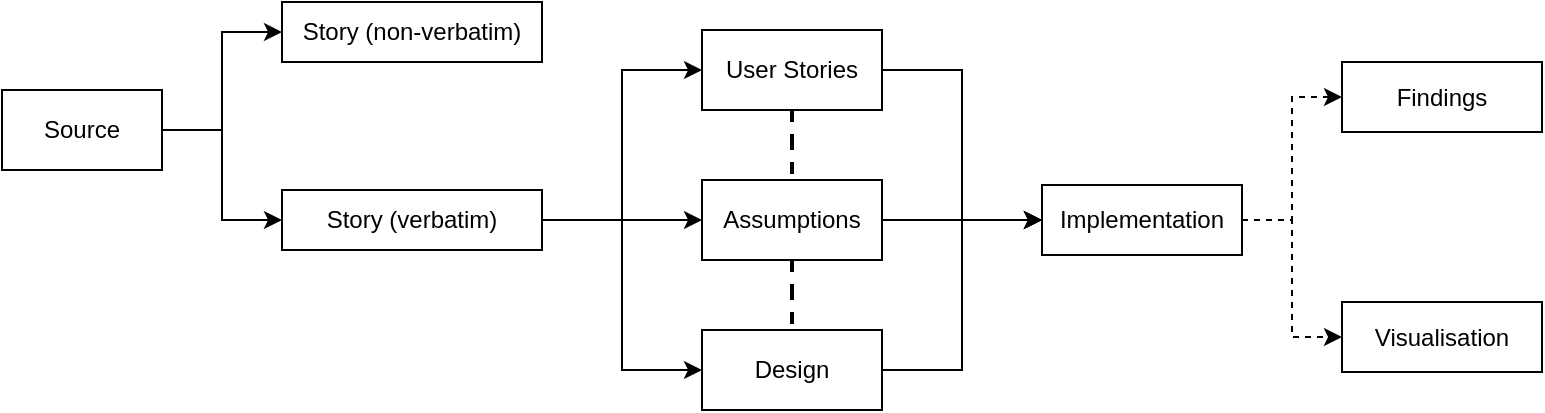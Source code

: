 <mxfile version="17.4.1" type="device"><diagram id="hBE1O3a3HgKNp5ey2568" name="Page-1"><mxGraphModel dx="1185" dy="642" grid="1" gridSize="10" guides="1" tooltips="1" connect="1" arrows="1" fold="1" page="1" pageScale="1" pageWidth="827" pageHeight="1169" math="0" shadow="0"><root><mxCell id="0"/><mxCell id="1" parent="0"/><mxCell id="bHiw13hI1ulUKwP9_yX3-4" style="edgeStyle=orthogonalEdgeStyle;rounded=0;orthogonalLoop=1;jettySize=auto;html=1;entryX=0;entryY=0.5;entryDx=0;entryDy=0;" edge="1" parent="1" source="bHiw13hI1ulUKwP9_yX3-1" target="bHiw13hI1ulUKwP9_yX3-2"><mxGeometry relative="1" as="geometry"/></mxCell><mxCell id="bHiw13hI1ulUKwP9_yX3-5" style="edgeStyle=orthogonalEdgeStyle;rounded=0;orthogonalLoop=1;jettySize=auto;html=1;entryX=0;entryY=0.5;entryDx=0;entryDy=0;" edge="1" parent="1" source="bHiw13hI1ulUKwP9_yX3-1" target="bHiw13hI1ulUKwP9_yX3-3"><mxGeometry relative="1" as="geometry"/></mxCell><mxCell id="bHiw13hI1ulUKwP9_yX3-1" value="Source" style="rounded=0;whiteSpace=wrap;html=1;" vertex="1" parent="1"><mxGeometry x="20" y="324" width="80" height="40" as="geometry"/></mxCell><mxCell id="bHiw13hI1ulUKwP9_yX3-2" value="Story (non-verbatim)" style="rounded=0;whiteSpace=wrap;html=1;" vertex="1" parent="1"><mxGeometry x="160" y="280" width="130" height="30" as="geometry"/></mxCell><mxCell id="bHiw13hI1ulUKwP9_yX3-9" style="edgeStyle=orthogonalEdgeStyle;rounded=0;orthogonalLoop=1;jettySize=auto;html=1;entryX=0;entryY=0.5;entryDx=0;entryDy=0;" edge="1" parent="1" source="bHiw13hI1ulUKwP9_yX3-3" target="bHiw13hI1ulUKwP9_yX3-6"><mxGeometry relative="1" as="geometry"/></mxCell><mxCell id="bHiw13hI1ulUKwP9_yX3-10" style="edgeStyle=orthogonalEdgeStyle;rounded=0;orthogonalLoop=1;jettySize=auto;html=1;entryX=0;entryY=0.5;entryDx=0;entryDy=0;" edge="1" parent="1" source="bHiw13hI1ulUKwP9_yX3-3" target="bHiw13hI1ulUKwP9_yX3-7"><mxGeometry relative="1" as="geometry"/></mxCell><mxCell id="bHiw13hI1ulUKwP9_yX3-11" style="edgeStyle=orthogonalEdgeStyle;rounded=0;orthogonalLoop=1;jettySize=auto;html=1;entryX=0;entryY=0.5;entryDx=0;entryDy=0;" edge="1" parent="1" source="bHiw13hI1ulUKwP9_yX3-3" target="bHiw13hI1ulUKwP9_yX3-8"><mxGeometry relative="1" as="geometry"/></mxCell><mxCell id="bHiw13hI1ulUKwP9_yX3-3" value="&lt;div align=&quot;center&quot;&gt;Story (verbatim)&lt;br&gt;&lt;/div&gt;" style="rounded=0;whiteSpace=wrap;html=1;" vertex="1" parent="1"><mxGeometry x="160" y="374" width="130" height="30" as="geometry"/></mxCell><mxCell id="bHiw13hI1ulUKwP9_yX3-12" style="edgeStyle=orthogonalEdgeStyle;rounded=0;orthogonalLoop=1;jettySize=auto;html=1;endArrow=none;endFill=0;dashed=1;strokeWidth=2;" edge="1" parent="1" source="bHiw13hI1ulUKwP9_yX3-6" target="bHiw13hI1ulUKwP9_yX3-7"><mxGeometry relative="1" as="geometry"/></mxCell><mxCell id="bHiw13hI1ulUKwP9_yX3-16" style="edgeStyle=orthogonalEdgeStyle;rounded=0;orthogonalLoop=1;jettySize=auto;html=1;entryX=0;entryY=0.5;entryDx=0;entryDy=0;endArrow=classic;endFill=1;strokeWidth=1;" edge="1" parent="1" source="bHiw13hI1ulUKwP9_yX3-6" target="bHiw13hI1ulUKwP9_yX3-14"><mxGeometry relative="1" as="geometry"/></mxCell><mxCell id="bHiw13hI1ulUKwP9_yX3-6" value="User Stories" style="rounded=0;whiteSpace=wrap;html=1;" vertex="1" parent="1"><mxGeometry x="370" y="294" width="90" height="40" as="geometry"/></mxCell><mxCell id="bHiw13hI1ulUKwP9_yX3-13" style="edgeStyle=orthogonalEdgeStyle;rounded=0;orthogonalLoop=1;jettySize=auto;html=1;dashed=1;endArrow=none;endFill=0;strokeWidth=2;" edge="1" parent="1" source="bHiw13hI1ulUKwP9_yX3-7" target="bHiw13hI1ulUKwP9_yX3-8"><mxGeometry relative="1" as="geometry"/></mxCell><mxCell id="bHiw13hI1ulUKwP9_yX3-15" style="edgeStyle=orthogonalEdgeStyle;rounded=0;orthogonalLoop=1;jettySize=auto;html=1;endArrow=classic;endFill=1;strokeWidth=1;" edge="1" parent="1" source="bHiw13hI1ulUKwP9_yX3-7" target="bHiw13hI1ulUKwP9_yX3-14"><mxGeometry relative="1" as="geometry"/></mxCell><mxCell id="bHiw13hI1ulUKwP9_yX3-7" value="Assumptions" style="rounded=0;whiteSpace=wrap;html=1;" vertex="1" parent="1"><mxGeometry x="370" y="369" width="90" height="40" as="geometry"/></mxCell><mxCell id="bHiw13hI1ulUKwP9_yX3-18" style="edgeStyle=orthogonalEdgeStyle;rounded=0;orthogonalLoop=1;jettySize=auto;html=1;entryX=0;entryY=0.5;entryDx=0;entryDy=0;endArrow=classic;endFill=1;strokeWidth=1;" edge="1" parent="1" source="bHiw13hI1ulUKwP9_yX3-8" target="bHiw13hI1ulUKwP9_yX3-14"><mxGeometry relative="1" as="geometry"/></mxCell><mxCell id="bHiw13hI1ulUKwP9_yX3-8" value="Design" style="rounded=0;whiteSpace=wrap;html=1;" vertex="1" parent="1"><mxGeometry x="370" y="444" width="90" height="40" as="geometry"/></mxCell><mxCell id="bHiw13hI1ulUKwP9_yX3-22" style="edgeStyle=orthogonalEdgeStyle;rounded=0;orthogonalLoop=1;jettySize=auto;html=1;entryX=0;entryY=0.5;entryDx=0;entryDy=0;endArrow=classic;endFill=1;strokeWidth=1;dashed=1;" edge="1" parent="1" source="bHiw13hI1ulUKwP9_yX3-14" target="bHiw13hI1ulUKwP9_yX3-19"><mxGeometry relative="1" as="geometry"/></mxCell><mxCell id="bHiw13hI1ulUKwP9_yX3-23" style="edgeStyle=orthogonalEdgeStyle;rounded=0;orthogonalLoop=1;jettySize=auto;html=1;entryX=0;entryY=0.5;entryDx=0;entryDy=0;endArrow=classic;endFill=1;strokeWidth=1;dashed=1;" edge="1" parent="1" source="bHiw13hI1ulUKwP9_yX3-14" target="bHiw13hI1ulUKwP9_yX3-20"><mxGeometry relative="1" as="geometry"/></mxCell><mxCell id="bHiw13hI1ulUKwP9_yX3-14" value="Implementation" style="rounded=0;whiteSpace=wrap;html=1;" vertex="1" parent="1"><mxGeometry x="540" y="371.5" width="100" height="35" as="geometry"/></mxCell><mxCell id="bHiw13hI1ulUKwP9_yX3-19" value="Findings" style="rounded=0;whiteSpace=wrap;html=1;" vertex="1" parent="1"><mxGeometry x="690" y="310" width="100" height="35" as="geometry"/></mxCell><mxCell id="bHiw13hI1ulUKwP9_yX3-20" value="Visualisation" style="rounded=0;whiteSpace=wrap;html=1;" vertex="1" parent="1"><mxGeometry x="690" y="430" width="100" height="35" as="geometry"/></mxCell></root></mxGraphModel></diagram></mxfile>